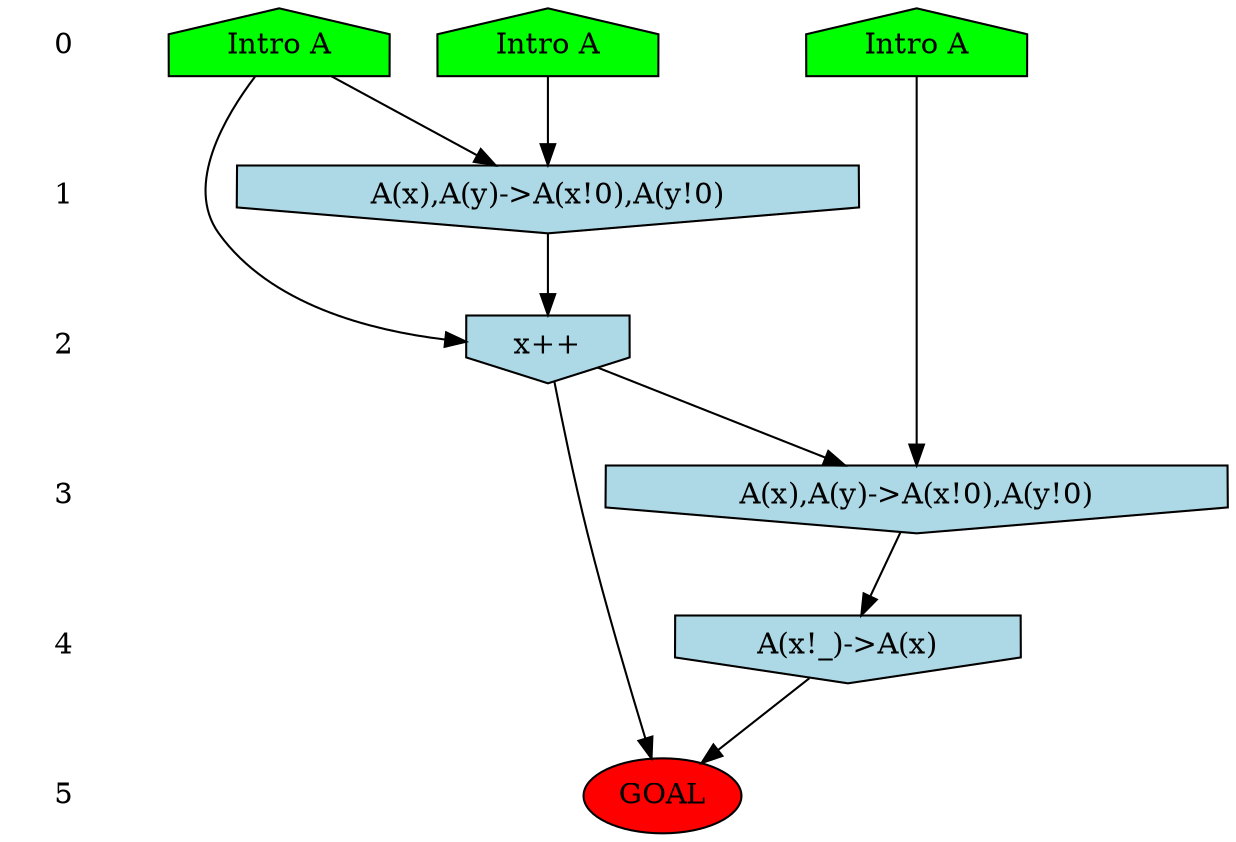 /* Compression of 20 causal flows obtained in average at 1.573175E+00 t.u */
/* Compressed causal flows were: [131;188;201;255;261;273;277;293;311;319;320;431;450;467;524;640;645;650;709;805] */
digraph G{
 ranksep=.5 ; 
{ rank = same ; "0" [shape=plaintext] ; node_1 [label ="Intro A", shape=house, style=filled, fillcolor=green] ;
node_2 [label ="Intro A", shape=house, style=filled, fillcolor=green] ;
node_3 [label ="Intro A", shape=house, style=filled, fillcolor=green] ;
}
{ rank = same ; "1" [shape=plaintext] ; node_4 [label="A(x),A(y)->A(x!0),A(y!0)", shape=invhouse, style=filled, fillcolor = lightblue] ;
}
{ rank = same ; "2" [shape=plaintext] ; node_5 [label="x++", shape=invhouse, style=filled, fillcolor = lightblue] ;
}
{ rank = same ; "3" [shape=plaintext] ; node_6 [label="A(x),A(y)->A(x!0),A(y!0)", shape=invhouse, style=filled, fillcolor = lightblue] ;
}
{ rank = same ; "4" [shape=plaintext] ; node_7 [label="A(x!_)->A(x)", shape=invhouse, style=filled, fillcolor = lightblue] ;
}
{ rank = same ; "5" [shape=plaintext] ; node_8 [label ="GOAL", style=filled, fillcolor=red] ;
}
"0" -> "1" [style="invis"]; 
"1" -> "2" [style="invis"]; 
"2" -> "3" [style="invis"]; 
"3" -> "4" [style="invis"]; 
"4" -> "5" [style="invis"]; 
node_1 -> node_4
node_3 -> node_4
node_1 -> node_5
node_4 -> node_5
node_2 -> node_6
node_5 -> node_6
node_6 -> node_7
node_5 -> node_8
node_7 -> node_8
}
/*
 Dot generation time: 0.000000
*/